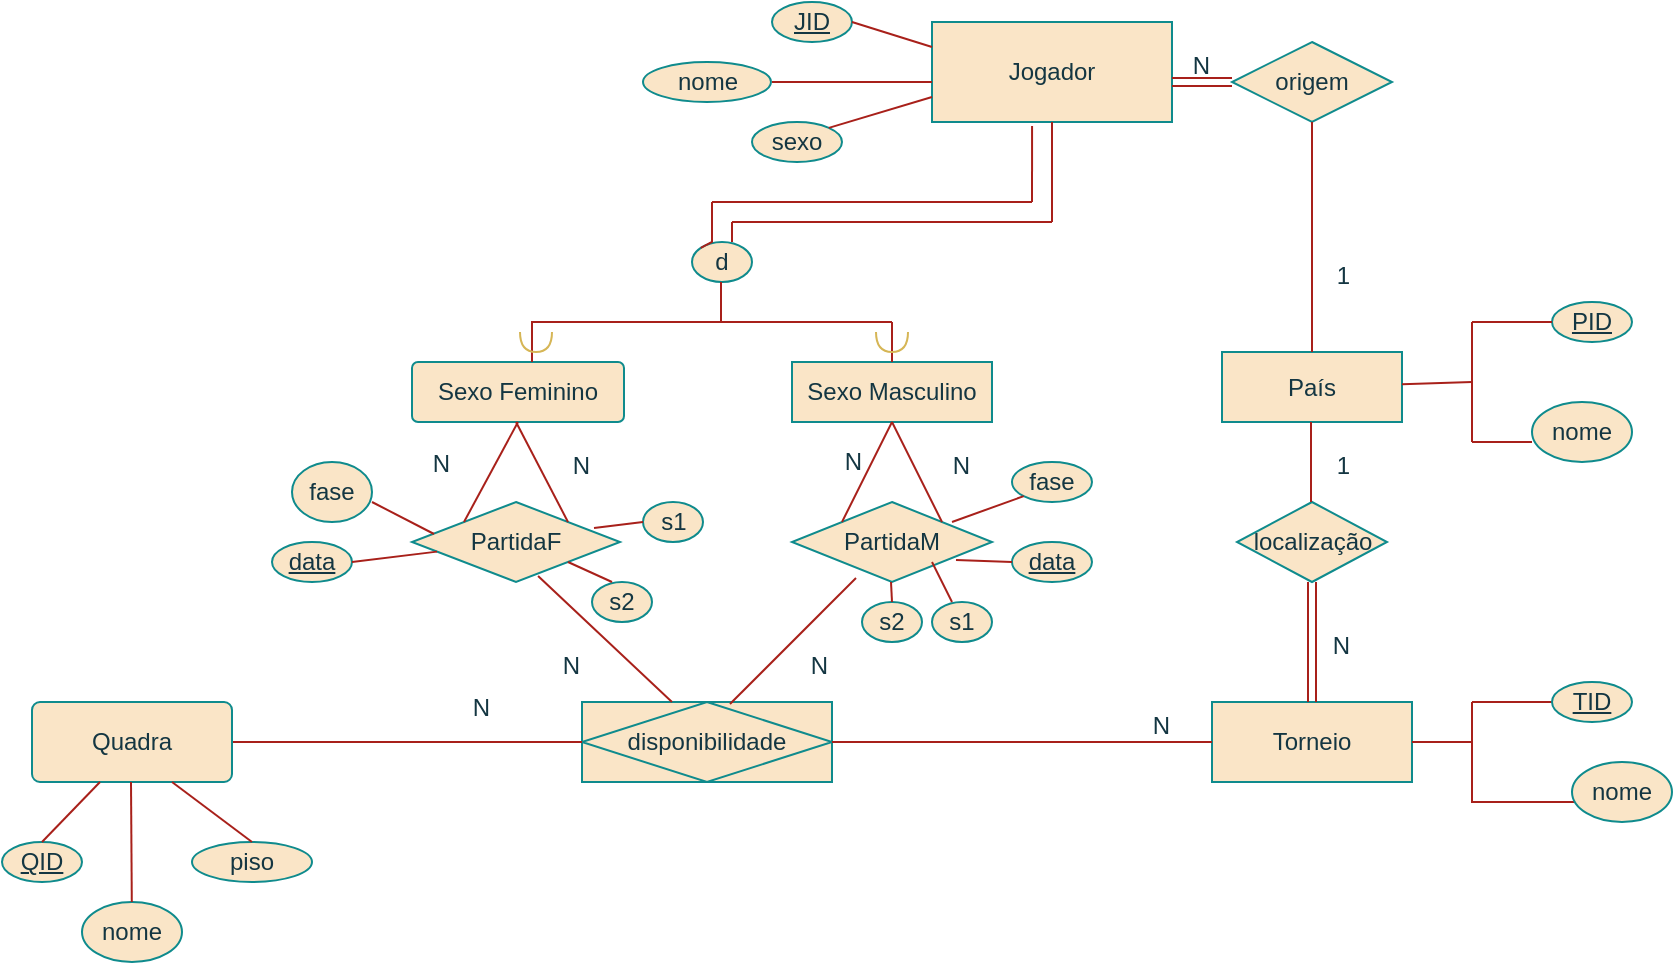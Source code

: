 <mxfile version="21.1.4" type="github">
  <diagram name="Página-1" id="AghEj03QkTi664Gbf3Q0">
    <mxGraphModel dx="874" dy="452" grid="1" gridSize="10" guides="1" tooltips="1" connect="1" arrows="1" fold="1" page="1" pageScale="1" pageWidth="827" pageHeight="1169" math="0" shadow="0">
      <root>
        <mxCell id="0" />
        <mxCell id="1" parent="0" />
        <mxCell id="u9Vryoz38K2hmvbxUxs4-1" value="Jogador" style="whiteSpace=wrap;html=1;align=center;labelBackgroundColor=none;fillColor=#FAE5C7;strokeColor=#0F8B8D;fontColor=#143642;" parent="1" vertex="1">
          <mxGeometry x="610" y="20" width="120" height="50" as="geometry" />
        </mxCell>
        <mxCell id="u9Vryoz38K2hmvbxUxs4-2" value="d" style="ellipse;whiteSpace=wrap;html=1;align=center;labelBackgroundColor=none;fillColor=#FAE5C7;strokeColor=#0F8B8D;fontColor=#143642;" parent="1" vertex="1">
          <mxGeometry x="490" y="130" width="30" height="20" as="geometry" />
        </mxCell>
        <mxCell id="u9Vryoz38K2hmvbxUxs4-3" value="" style="endArrow=none;html=1;rounded=0;entryX=0.417;entryY=1.04;entryDx=0;entryDy=0;entryPerimeter=0;labelBackgroundColor=none;strokeColor=#A8201A;fontColor=default;" parent="1" target="u9Vryoz38K2hmvbxUxs4-1" edge="1">
          <mxGeometry relative="1" as="geometry">
            <mxPoint x="660" y="110" as="sourcePoint" />
            <mxPoint x="662" y="70" as="targetPoint" />
          </mxGeometry>
        </mxCell>
        <mxCell id="u9Vryoz38K2hmvbxUxs4-4" value="" style="endArrow=none;html=1;rounded=0;labelBackgroundColor=none;strokeColor=#A8201A;fontColor=default;" parent="1" edge="1">
          <mxGeometry relative="1" as="geometry">
            <mxPoint x="500" y="110" as="sourcePoint" />
            <mxPoint x="660" y="110" as="targetPoint" />
          </mxGeometry>
        </mxCell>
        <mxCell id="u9Vryoz38K2hmvbxUxs4-5" value="" style="endArrow=none;html=1;rounded=0;entryX=0.5;entryY=1;entryDx=0;entryDy=0;labelBackgroundColor=none;strokeColor=#A8201A;fontColor=default;" parent="1" target="u9Vryoz38K2hmvbxUxs4-1" edge="1">
          <mxGeometry relative="1" as="geometry">
            <mxPoint x="670" y="120" as="sourcePoint" />
            <mxPoint x="780" y="160" as="targetPoint" />
          </mxGeometry>
        </mxCell>
        <mxCell id="u9Vryoz38K2hmvbxUxs4-6" value="" style="endArrow=none;html=1;rounded=0;labelBackgroundColor=none;strokeColor=#A8201A;fontColor=default;" parent="1" edge="1">
          <mxGeometry relative="1" as="geometry">
            <mxPoint x="510" y="120" as="sourcePoint" />
            <mxPoint x="670" y="120" as="targetPoint" />
          </mxGeometry>
        </mxCell>
        <mxCell id="u9Vryoz38K2hmvbxUxs4-8" value="" style="endArrow=none;html=1;rounded=0;entryX=0;entryY=0;entryDx=0;entryDy=0;labelBackgroundColor=none;strokeColor=#A8201A;fontColor=default;" parent="1" target="u9Vryoz38K2hmvbxUxs4-2" edge="1">
          <mxGeometry relative="1" as="geometry">
            <mxPoint x="500" y="110" as="sourcePoint" />
            <mxPoint x="570" y="110" as="targetPoint" />
            <Array as="points">
              <mxPoint x="500" y="130" />
            </Array>
          </mxGeometry>
        </mxCell>
        <mxCell id="u9Vryoz38K2hmvbxUxs4-9" value="" style="endArrow=none;html=1;rounded=0;labelBackgroundColor=none;strokeColor=#A8201A;fontColor=default;" parent="1" edge="1">
          <mxGeometry relative="1" as="geometry">
            <mxPoint x="510" y="120" as="sourcePoint" />
            <mxPoint x="510" y="130" as="targetPoint" />
          </mxGeometry>
        </mxCell>
        <mxCell id="u9Vryoz38K2hmvbxUxs4-11" value="Sexo Feminino" style="rounded=1;arcSize=10;whiteSpace=wrap;html=1;align=center;labelBackgroundColor=none;fillColor=#FAE5C7;strokeColor=#0F8B8D;fontColor=#143642;" parent="1" vertex="1">
          <mxGeometry x="350" y="190" width="106" height="30" as="geometry" />
        </mxCell>
        <mxCell id="u9Vryoz38K2hmvbxUxs4-12" value="Sexo Masculino" style="whiteSpace=wrap;html=1;align=center;labelBackgroundColor=none;fillColor=#FAE5C7;strokeColor=#0F8B8D;fontColor=#143642;" parent="1" vertex="1">
          <mxGeometry x="540" y="190" width="100" height="30" as="geometry" />
        </mxCell>
        <mxCell id="u9Vryoz38K2hmvbxUxs4-13" value="" style="endArrow=none;html=1;rounded=0;exitX=0.566;exitY=0;exitDx=0;exitDy=0;exitPerimeter=0;labelBackgroundColor=none;strokeColor=#A8201A;fontColor=default;" parent="1" source="u9Vryoz38K2hmvbxUxs4-11" edge="1">
          <mxGeometry relative="1" as="geometry">
            <mxPoint x="330" y="150" as="sourcePoint" />
            <mxPoint x="590" y="170" as="targetPoint" />
            <Array as="points">
              <mxPoint x="410" y="170" />
              <mxPoint x="590" y="170" />
            </Array>
          </mxGeometry>
        </mxCell>
        <mxCell id="u9Vryoz38K2hmvbxUxs4-14" value="" style="endArrow=none;html=1;rounded=0;entryX=0.5;entryY=0;entryDx=0;entryDy=0;labelBackgroundColor=none;strokeColor=#A8201A;fontColor=default;" parent="1" target="u9Vryoz38K2hmvbxUxs4-12" edge="1">
          <mxGeometry relative="1" as="geometry">
            <mxPoint x="590" y="170" as="sourcePoint" />
            <mxPoint x="559.5" y="190" as="targetPoint" />
          </mxGeometry>
        </mxCell>
        <mxCell id="u9Vryoz38K2hmvbxUxs4-16" value="" style="endArrow=none;html=1;rounded=0;labelBackgroundColor=none;strokeColor=#A8201A;fontColor=default;" parent="1" edge="1">
          <mxGeometry relative="1" as="geometry">
            <mxPoint x="504.5" y="150" as="sourcePoint" />
            <mxPoint x="504.5" y="170" as="targetPoint" />
          </mxGeometry>
        </mxCell>
        <mxCell id="u9Vryoz38K2hmvbxUxs4-23" value="PartidaF" style="shape=rhombus;perimeter=rhombusPerimeter;whiteSpace=wrap;html=1;align=center;labelBackgroundColor=none;fillColor=#FAE5C7;strokeColor=#0F8B8D;fontColor=#143642;" parent="1" vertex="1">
          <mxGeometry x="350" y="260" width="104" height="40" as="geometry" />
        </mxCell>
        <mxCell id="u9Vryoz38K2hmvbxUxs4-24" value="PartidaM" style="shape=rhombus;perimeter=rhombusPerimeter;whiteSpace=wrap;html=1;align=center;labelBackgroundColor=none;fillColor=#FAE5C7;strokeColor=#0F8B8D;fontColor=#143642;" parent="1" vertex="1">
          <mxGeometry x="540" y="260" width="100" height="40" as="geometry" />
        </mxCell>
        <mxCell id="u9Vryoz38K2hmvbxUxs4-26" value="" style="endArrow=none;html=1;rounded=0;exitX=0;exitY=0;exitDx=0;exitDy=0;labelBackgroundColor=none;strokeColor=#A8201A;fontColor=default;" parent="1" source="u9Vryoz38K2hmvbxUxs4-23" edge="1">
          <mxGeometry relative="1" as="geometry">
            <mxPoint x="130" y="320" as="sourcePoint" />
            <mxPoint x="403" y="220" as="targetPoint" />
          </mxGeometry>
        </mxCell>
        <mxCell id="u9Vryoz38K2hmvbxUxs4-27" value="N" style="resizable=0;html=1;whiteSpace=wrap;align=right;verticalAlign=bottom;labelBackgroundColor=none;fillColor=#FAE5C7;strokeColor=#0F8B8D;fontColor=#143642;" parent="u9Vryoz38K2hmvbxUxs4-26" connectable="0" vertex="1">
          <mxGeometry x="1" relative="1" as="geometry">
            <mxPoint x="-33" y="30" as="offset" />
          </mxGeometry>
        </mxCell>
        <mxCell id="u9Vryoz38K2hmvbxUxs4-29" value="" style="endArrow=none;html=1;rounded=0;entryX=1;entryY=0;entryDx=0;entryDy=0;labelBackgroundColor=none;strokeColor=#A8201A;fontColor=default;" parent="1" target="u9Vryoz38K2hmvbxUxs4-23" edge="1">
          <mxGeometry relative="1" as="geometry">
            <mxPoint x="402" y="220" as="sourcePoint" />
            <mxPoint x="450" y="270" as="targetPoint" />
          </mxGeometry>
        </mxCell>
        <mxCell id="u9Vryoz38K2hmvbxUxs4-30" value="N" style="resizable=0;html=1;whiteSpace=wrap;align=right;verticalAlign=bottom;labelBackgroundColor=none;fillColor=#FAE5C7;strokeColor=#0F8B8D;fontColor=#143642;" parent="u9Vryoz38K2hmvbxUxs4-29" connectable="0" vertex="1">
          <mxGeometry x="1" relative="1" as="geometry">
            <mxPoint x="12" y="-20" as="offset" />
          </mxGeometry>
        </mxCell>
        <mxCell id="u9Vryoz38K2hmvbxUxs4-32" value="" style="endArrow=none;html=1;rounded=0;exitX=0;exitY=0;exitDx=0;exitDy=0;labelBackgroundColor=none;strokeColor=#A8201A;fontColor=default;" parent="1" source="u9Vryoz38K2hmvbxUxs4-24" edge="1">
          <mxGeometry relative="1" as="geometry">
            <mxPoint x="440" y="340" as="sourcePoint" />
            <mxPoint x="590" y="220" as="targetPoint" />
            <Array as="points">
              <mxPoint x="590" y="220" />
            </Array>
          </mxGeometry>
        </mxCell>
        <mxCell id="u9Vryoz38K2hmvbxUxs4-33" value="N" style="resizable=0;html=1;whiteSpace=wrap;align=right;verticalAlign=bottom;labelBackgroundColor=none;fillColor=#FAE5C7;strokeColor=#0F8B8D;fontColor=#143642;" parent="u9Vryoz38K2hmvbxUxs4-32" connectable="0" vertex="1">
          <mxGeometry x="1" relative="1" as="geometry">
            <mxPoint x="-14" y="28" as="offset" />
          </mxGeometry>
        </mxCell>
        <mxCell id="u9Vryoz38K2hmvbxUxs4-34" value="" style="endArrow=none;html=1;rounded=0;entryX=1;entryY=0;entryDx=0;entryDy=0;labelBackgroundColor=none;strokeColor=#A8201A;fontColor=default;" parent="1" target="u9Vryoz38K2hmvbxUxs4-24" edge="1">
          <mxGeometry relative="1" as="geometry">
            <mxPoint x="590" y="220" as="sourcePoint" />
            <mxPoint x="630" y="250" as="targetPoint" />
          </mxGeometry>
        </mxCell>
        <mxCell id="u9Vryoz38K2hmvbxUxs4-35" value="N" style="resizable=0;html=1;whiteSpace=wrap;align=right;verticalAlign=bottom;labelBackgroundColor=none;fillColor=#FAE5C7;strokeColor=#0F8B8D;fontColor=#143642;" parent="u9Vryoz38K2hmvbxUxs4-34" connectable="0" vertex="1">
          <mxGeometry x="1" relative="1" as="geometry">
            <mxPoint x="15" y="-20" as="offset" />
          </mxGeometry>
        </mxCell>
        <mxCell id="u9Vryoz38K2hmvbxUxs4-36" value="disponibilidade" style="shape=associativeEntity;whiteSpace=wrap;html=1;align=center;labelBackgroundColor=none;fillColor=#FAE5C7;strokeColor=#0F8B8D;fontColor=#143642;" parent="1" vertex="1">
          <mxGeometry x="435" y="360" width="125" height="40" as="geometry" />
        </mxCell>
        <mxCell id="u9Vryoz38K2hmvbxUxs4-37" value="" style="endArrow=none;html=1;rounded=0;entryX=0.36;entryY=0;entryDx=0;entryDy=0;entryPerimeter=0;exitX=0.606;exitY=0.925;exitDx=0;exitDy=0;exitPerimeter=0;labelBackgroundColor=none;strokeColor=#A8201A;fontColor=default;" parent="1" source="u9Vryoz38K2hmvbxUxs4-23" target="u9Vryoz38K2hmvbxUxs4-36" edge="1">
          <mxGeometry relative="1" as="geometry">
            <mxPoint x="420" y="310" as="sourcePoint" />
            <mxPoint x="580" y="310" as="targetPoint" />
          </mxGeometry>
        </mxCell>
        <mxCell id="u9Vryoz38K2hmvbxUxs4-38" value="N" style="resizable=0;html=1;whiteSpace=wrap;align=right;verticalAlign=bottom;labelBackgroundColor=none;fillColor=#FAE5C7;strokeColor=#0F8B8D;fontColor=#143642;" parent="u9Vryoz38K2hmvbxUxs4-37" connectable="0" vertex="1">
          <mxGeometry x="1" relative="1" as="geometry">
            <mxPoint x="-45" y="-10" as="offset" />
          </mxGeometry>
        </mxCell>
        <mxCell id="u9Vryoz38K2hmvbxUxs4-39" value="" style="endArrow=none;html=1;rounded=0;entryX=0.32;entryY=0.95;entryDx=0;entryDy=0;entryPerimeter=0;exitX=0.592;exitY=0.025;exitDx=0;exitDy=0;exitPerimeter=0;labelBackgroundColor=none;strokeColor=#A8201A;fontColor=default;" parent="1" source="u9Vryoz38K2hmvbxUxs4-36" target="u9Vryoz38K2hmvbxUxs4-24" edge="1">
          <mxGeometry relative="1" as="geometry">
            <mxPoint x="500" y="330" as="sourcePoint" />
            <mxPoint x="660" y="330" as="targetPoint" />
          </mxGeometry>
        </mxCell>
        <mxCell id="u9Vryoz38K2hmvbxUxs4-40" value="N" style="resizable=0;html=1;whiteSpace=wrap;align=right;verticalAlign=bottom;labelBackgroundColor=none;fillColor=#FAE5C7;strokeColor=#0F8B8D;fontColor=#143642;" parent="u9Vryoz38K2hmvbxUxs4-39" connectable="0" vertex="1">
          <mxGeometry x="1" relative="1" as="geometry">
            <mxPoint x="-12" y="52" as="offset" />
          </mxGeometry>
        </mxCell>
        <mxCell id="u9Vryoz38K2hmvbxUxs4-42" value="Torneio" style="whiteSpace=wrap;html=1;align=center;labelBackgroundColor=none;fillColor=#FAE5C7;strokeColor=#0F8B8D;fontColor=#143642;" parent="1" vertex="1">
          <mxGeometry x="750" y="360" width="100" height="40" as="geometry" />
        </mxCell>
        <mxCell id="u9Vryoz38K2hmvbxUxs4-43" value="" style="endArrow=none;html=1;rounded=0;entryX=0;entryY=0.5;entryDx=0;entryDy=0;labelBackgroundColor=none;strokeColor=#A8201A;fontColor=default;" parent="1" source="u9Vryoz38K2hmvbxUxs4-41" target="u9Vryoz38K2hmvbxUxs4-36" edge="1">
          <mxGeometry relative="1" as="geometry">
            <mxPoint x="220" y="380" as="sourcePoint" />
            <mxPoint x="405" y="379.5" as="targetPoint" />
          </mxGeometry>
        </mxCell>
        <mxCell id="u9Vryoz38K2hmvbxUxs4-44" value="N" style="resizable=0;html=1;whiteSpace=wrap;align=right;verticalAlign=bottom;labelBackgroundColor=none;fillColor=#FAE5C7;strokeColor=#0F8B8D;fontColor=#143642;" parent="u9Vryoz38K2hmvbxUxs4-43" connectable="0" vertex="1">
          <mxGeometry x="1" relative="1" as="geometry">
            <mxPoint x="-45" y="-9" as="offset" />
          </mxGeometry>
        </mxCell>
        <mxCell id="u9Vryoz38K2hmvbxUxs4-45" value="" style="endArrow=none;html=1;rounded=0;entryX=0;entryY=0.5;entryDx=0;entryDy=0;labelBackgroundColor=none;strokeColor=#A8201A;fontColor=default;" parent="1" target="u9Vryoz38K2hmvbxUxs4-42" edge="1">
          <mxGeometry relative="1" as="geometry">
            <mxPoint x="560" y="380" as="sourcePoint" />
            <mxPoint x="650" y="380" as="targetPoint" />
          </mxGeometry>
        </mxCell>
        <mxCell id="u9Vryoz38K2hmvbxUxs4-46" value="N" style="resizable=0;html=1;whiteSpace=wrap;align=right;verticalAlign=bottom;labelBackgroundColor=none;fillColor=#FAE5C7;strokeColor=#0F8B8D;fontColor=#143642;" parent="u9Vryoz38K2hmvbxUxs4-45" connectable="0" vertex="1">
          <mxGeometry x="1" relative="1" as="geometry">
            <mxPoint x="-20" as="offset" />
          </mxGeometry>
        </mxCell>
        <mxCell id="u9Vryoz38K2hmvbxUxs4-41" value="Quadra" style="rounded=1;arcSize=10;whiteSpace=wrap;html=1;align=center;labelBackgroundColor=none;fillColor=#FAE5C7;strokeColor=#0F8B8D;fontColor=#143642;" parent="1" vertex="1">
          <mxGeometry x="160" y="360" width="100" height="40" as="geometry" />
        </mxCell>
        <mxCell id="u9Vryoz38K2hmvbxUxs4-49" value="origem" style="shape=rhombus;perimeter=rhombusPerimeter;whiteSpace=wrap;html=1;align=center;labelBackgroundColor=none;fillColor=#FAE5C7;strokeColor=#0F8B8D;fontColor=#143642;" parent="1" vertex="1">
          <mxGeometry x="760" y="30" width="80" height="40" as="geometry" />
        </mxCell>
        <mxCell id="u9Vryoz38K2hmvbxUxs4-50" value="País" style="whiteSpace=wrap;html=1;align=center;labelBackgroundColor=none;fillColor=#FAE5C7;strokeColor=#0F8B8D;fontColor=#143642;" parent="1" vertex="1">
          <mxGeometry x="755" y="185" width="90" height="35" as="geometry" />
        </mxCell>
        <mxCell id="u9Vryoz38K2hmvbxUxs4-51" value="localização" style="shape=rhombus;perimeter=rhombusPerimeter;whiteSpace=wrap;html=1;align=center;labelBackgroundColor=none;fillColor=#FAE5C7;strokeColor=#0F8B8D;fontColor=#143642;" parent="1" vertex="1">
          <mxGeometry x="762.5" y="260" width="75" height="40" as="geometry" />
        </mxCell>
        <mxCell id="u9Vryoz38K2hmvbxUxs4-57" value="" style="endArrow=none;html=1;rounded=0;exitX=0.5;exitY=1;exitDx=0;exitDy=0;entryX=0.5;entryY=0;entryDx=0;entryDy=0;labelBackgroundColor=none;strokeColor=#A8201A;fontColor=default;" parent="1" source="u9Vryoz38K2hmvbxUxs4-49" target="u9Vryoz38K2hmvbxUxs4-50" edge="1">
          <mxGeometry relative="1" as="geometry">
            <mxPoint x="800" y="110" as="sourcePoint" />
            <mxPoint x="800" y="180" as="targetPoint" />
          </mxGeometry>
        </mxCell>
        <mxCell id="u9Vryoz38K2hmvbxUxs4-58" value="1" style="resizable=0;html=1;whiteSpace=wrap;align=right;verticalAlign=bottom;labelBackgroundColor=none;fillColor=#FAE5C7;strokeColor=#0F8B8D;fontColor=#143642;" parent="u9Vryoz38K2hmvbxUxs4-57" connectable="0" vertex="1">
          <mxGeometry x="1" relative="1" as="geometry">
            <mxPoint x="20" y="-30" as="offset" />
          </mxGeometry>
        </mxCell>
        <mxCell id="u9Vryoz38K2hmvbxUxs4-59" value="" style="shape=link;html=1;rounded=0;entryX=0;entryY=0.5;entryDx=0;entryDy=0;labelBackgroundColor=none;strokeColor=#A8201A;fontColor=default;" parent="1" target="u9Vryoz38K2hmvbxUxs4-49" edge="1">
          <mxGeometry relative="1" as="geometry">
            <mxPoint x="730" y="50" as="sourcePoint" />
            <mxPoint x="890" y="50" as="targetPoint" />
          </mxGeometry>
        </mxCell>
        <mxCell id="u9Vryoz38K2hmvbxUxs4-60" value="N" style="resizable=0;html=1;whiteSpace=wrap;align=right;verticalAlign=bottom;labelBackgroundColor=none;fillColor=#FAE5C7;strokeColor=#0F8B8D;fontColor=#143642;" parent="u9Vryoz38K2hmvbxUxs4-59" connectable="0" vertex="1">
          <mxGeometry x="1" relative="1" as="geometry">
            <mxPoint x="-10" as="offset" />
          </mxGeometry>
        </mxCell>
        <mxCell id="u9Vryoz38K2hmvbxUxs4-65" value="" style="endArrow=none;html=1;rounded=0;labelBackgroundColor=none;strokeColor=#A8201A;fontColor=default;" parent="1" edge="1">
          <mxGeometry relative="1" as="geometry">
            <mxPoint x="799.5" y="220" as="sourcePoint" />
            <mxPoint x="799.5" y="260" as="targetPoint" />
          </mxGeometry>
        </mxCell>
        <mxCell id="u9Vryoz38K2hmvbxUxs4-66" value="1" style="resizable=0;html=1;whiteSpace=wrap;align=right;verticalAlign=bottom;labelBackgroundColor=none;fillColor=#FAE5C7;strokeColor=#0F8B8D;fontColor=#143642;" parent="u9Vryoz38K2hmvbxUxs4-65" connectable="0" vertex="1">
          <mxGeometry x="1" relative="1" as="geometry">
            <mxPoint x="21" y="-10" as="offset" />
          </mxGeometry>
        </mxCell>
        <mxCell id="u9Vryoz38K2hmvbxUxs4-67" value="" style="shape=link;html=1;rounded=0;entryX=0.5;entryY=0;entryDx=0;entryDy=0;exitX=0.5;exitY=1;exitDx=0;exitDy=0;labelBackgroundColor=none;strokeColor=#A8201A;fontColor=default;" parent="1" source="u9Vryoz38K2hmvbxUxs4-51" target="u9Vryoz38K2hmvbxUxs4-42" edge="1">
          <mxGeometry relative="1" as="geometry">
            <mxPoint x="820" y="330" as="sourcePoint" />
            <mxPoint x="980" y="330" as="targetPoint" />
          </mxGeometry>
        </mxCell>
        <mxCell id="u9Vryoz38K2hmvbxUxs4-68" value="N" style="resizable=0;html=1;whiteSpace=wrap;align=right;verticalAlign=bottom;labelBackgroundColor=none;fillColor=#FAE5C7;strokeColor=#0F8B8D;fontColor=#143642;" parent="u9Vryoz38K2hmvbxUxs4-67" connectable="0" vertex="1">
          <mxGeometry x="1" relative="1" as="geometry">
            <mxPoint x="20" y="-20" as="offset" />
          </mxGeometry>
        </mxCell>
        <mxCell id="u9Vryoz38K2hmvbxUxs4-69" value="JID" style="ellipse;whiteSpace=wrap;html=1;align=center;fontStyle=4;labelBackgroundColor=none;fillColor=#FAE5C7;strokeColor=#0F8B8D;fontColor=#143642;" parent="1" vertex="1">
          <mxGeometry x="530" y="10" width="40" height="20" as="geometry" />
        </mxCell>
        <mxCell id="u9Vryoz38K2hmvbxUxs4-70" value="nome" style="ellipse;whiteSpace=wrap;html=1;align=center;labelBackgroundColor=none;fillColor=#FAE5C7;strokeColor=#0F8B8D;fontColor=#143642;" parent="1" vertex="1">
          <mxGeometry x="465.5" y="40" width="64" height="20" as="geometry" />
        </mxCell>
        <mxCell id="u9Vryoz38K2hmvbxUxs4-71" value="sexo" style="ellipse;whiteSpace=wrap;html=1;align=center;direction=south;labelBackgroundColor=none;fillColor=#FAE5C7;strokeColor=#0F8B8D;fontColor=#143642;" parent="1" vertex="1">
          <mxGeometry x="520" y="70" width="45" height="20" as="geometry" />
        </mxCell>
        <mxCell id="u9Vryoz38K2hmvbxUxs4-72" value="" style="endArrow=none;html=1;rounded=0;labelBackgroundColor=none;strokeColor=#A8201A;fontColor=default;" parent="1" edge="1">
          <mxGeometry relative="1" as="geometry">
            <mxPoint x="530" y="50" as="sourcePoint" />
            <mxPoint x="610" y="50" as="targetPoint" />
          </mxGeometry>
        </mxCell>
        <mxCell id="u9Vryoz38K2hmvbxUxs4-73" value="" style="endArrow=none;html=1;rounded=0;entryX=0;entryY=0.75;entryDx=0;entryDy=0;exitX=0;exitY=0;exitDx=0;exitDy=0;labelBackgroundColor=none;strokeColor=#A8201A;fontColor=default;" parent="1" source="u9Vryoz38K2hmvbxUxs4-71" target="u9Vryoz38K2hmvbxUxs4-1" edge="1">
          <mxGeometry relative="1" as="geometry">
            <mxPoint x="560" y="70" as="sourcePoint" />
            <mxPoint x="720" y="80" as="targetPoint" />
          </mxGeometry>
        </mxCell>
        <mxCell id="u9Vryoz38K2hmvbxUxs4-76" value="" style="endArrow=none;html=1;rounded=0;entryX=0;entryY=0.25;entryDx=0;entryDy=0;labelBackgroundColor=none;strokeColor=#A8201A;fontColor=default;" parent="1" target="u9Vryoz38K2hmvbxUxs4-1" edge="1">
          <mxGeometry relative="1" as="geometry">
            <mxPoint x="570" y="20" as="sourcePoint" />
            <mxPoint x="730" y="20" as="targetPoint" />
          </mxGeometry>
        </mxCell>
        <mxCell id="u9Vryoz38K2hmvbxUxs4-77" value="PID" style="ellipse;whiteSpace=wrap;html=1;align=center;fontStyle=4;labelBackgroundColor=none;fillColor=#FAE5C7;strokeColor=#0F8B8D;fontColor=#143642;" parent="1" vertex="1">
          <mxGeometry x="920" y="160" width="40" height="20" as="geometry" />
        </mxCell>
        <mxCell id="u9Vryoz38K2hmvbxUxs4-78" value="nome" style="ellipse;whiteSpace=wrap;html=1;align=center;labelBackgroundColor=none;fillColor=#FAE5C7;strokeColor=#0F8B8D;fontColor=#143642;" parent="1" vertex="1">
          <mxGeometry x="910" y="210" width="50" height="30" as="geometry" />
        </mxCell>
        <mxCell id="u9Vryoz38K2hmvbxUxs4-80" value="" style="endArrow=none;html=1;rounded=0;labelBackgroundColor=none;strokeColor=#A8201A;fontColor=default;" parent="1" source="u9Vryoz38K2hmvbxUxs4-50" edge="1">
          <mxGeometry relative="1" as="geometry">
            <mxPoint x="845" y="202.5" as="sourcePoint" />
            <mxPoint x="880" y="200" as="targetPoint" />
          </mxGeometry>
        </mxCell>
        <mxCell id="u9Vryoz38K2hmvbxUxs4-82" value="" style="endArrow=none;html=1;rounded=0;labelBackgroundColor=none;strokeColor=#A8201A;fontColor=default;" parent="1" edge="1">
          <mxGeometry relative="1" as="geometry">
            <mxPoint x="880" y="170" as="sourcePoint" />
            <mxPoint x="880" y="230" as="targetPoint" />
          </mxGeometry>
        </mxCell>
        <mxCell id="u9Vryoz38K2hmvbxUxs4-83" value="" style="endArrow=none;html=1;rounded=0;entryX=0;entryY=0.5;entryDx=0;entryDy=0;labelBackgroundColor=none;strokeColor=#A8201A;fontColor=default;" parent="1" target="u9Vryoz38K2hmvbxUxs4-77" edge="1">
          <mxGeometry relative="1" as="geometry">
            <mxPoint x="880" y="170" as="sourcePoint" />
            <mxPoint x="1010" y="170" as="targetPoint" />
          </mxGeometry>
        </mxCell>
        <mxCell id="u9Vryoz38K2hmvbxUxs4-84" value="" style="endArrow=none;html=1;rounded=0;labelBackgroundColor=none;strokeColor=#A8201A;fontColor=default;" parent="1" edge="1">
          <mxGeometry relative="1" as="geometry">
            <mxPoint x="880" y="230" as="sourcePoint" />
            <mxPoint x="910" y="230" as="targetPoint" />
          </mxGeometry>
        </mxCell>
        <mxCell id="u9Vryoz38K2hmvbxUxs4-87" value="" style="endArrow=none;html=1;rounded=0;strokeColor=#A8201A;fontColor=#143642;fillColor=#FAE5C7;" parent="1" edge="1">
          <mxGeometry relative="1" as="geometry">
            <mxPoint x="850" y="380" as="sourcePoint" />
            <mxPoint x="880" y="380" as="targetPoint" />
          </mxGeometry>
        </mxCell>
        <mxCell id="u9Vryoz38K2hmvbxUxs4-89" value="" style="endArrow=none;html=1;rounded=0;strokeColor=#A8201A;fontColor=#143642;fillColor=#FAE5C7;" parent="1" edge="1">
          <mxGeometry relative="1" as="geometry">
            <mxPoint x="880" y="360" as="sourcePoint" />
            <mxPoint x="920" y="360" as="targetPoint" />
          </mxGeometry>
        </mxCell>
        <mxCell id="u9Vryoz38K2hmvbxUxs4-90" value="" style="endArrow=none;html=1;rounded=0;strokeColor=#A8201A;fontColor=#143642;fillColor=#FAE5C7;" parent="1" edge="1">
          <mxGeometry relative="1" as="geometry">
            <mxPoint x="880" y="405" as="sourcePoint" />
            <mxPoint x="940" y="410" as="targetPoint" />
            <Array as="points">
              <mxPoint x="880" y="410" />
            </Array>
          </mxGeometry>
        </mxCell>
        <mxCell id="u9Vryoz38K2hmvbxUxs4-92" value="TID" style="ellipse;whiteSpace=wrap;html=1;align=center;fontStyle=4;strokeColor=#0F8B8D;fontColor=#143642;fillColor=#FAE5C7;" parent="1" vertex="1">
          <mxGeometry x="920" y="350" width="40" height="20" as="geometry" />
        </mxCell>
        <mxCell id="u9Vryoz38K2hmvbxUxs4-94" value="nome" style="ellipse;whiteSpace=wrap;html=1;align=center;strokeColor=#0F8B8D;fontColor=#143642;fillColor=#FAE5C7;" parent="1" vertex="1">
          <mxGeometry x="930" y="390" width="50" height="30" as="geometry" />
        </mxCell>
        <mxCell id="u9Vryoz38K2hmvbxUxs4-95" value="" style="endArrow=none;html=1;rounded=0;strokeColor=#A8201A;fontColor=#143642;fillColor=#FAE5C7;" parent="1" edge="1">
          <mxGeometry relative="1" as="geometry">
            <mxPoint x="880" y="360" as="sourcePoint" />
            <mxPoint x="880" y="410" as="targetPoint" />
          </mxGeometry>
        </mxCell>
        <mxCell id="u9Vryoz38K2hmvbxUxs4-97" value="QID" style="ellipse;whiteSpace=wrap;html=1;align=center;fontStyle=4;strokeColor=#0F8B8D;fontColor=#143642;fillColor=#FAE5C7;" parent="1" vertex="1">
          <mxGeometry x="145" y="430" width="40" height="20" as="geometry" />
        </mxCell>
        <mxCell id="u9Vryoz38K2hmvbxUxs4-98" value="nome" style="ellipse;whiteSpace=wrap;html=1;align=center;strokeColor=#0F8B8D;fontColor=#143642;fillColor=#FAE5C7;" parent="1" vertex="1">
          <mxGeometry x="185" y="460" width="50" height="30" as="geometry" />
        </mxCell>
        <mxCell id="u9Vryoz38K2hmvbxUxs4-99" value="piso" style="ellipse;whiteSpace=wrap;html=1;align=center;strokeColor=#0F8B8D;fontColor=#143642;fillColor=#FAE5C7;" parent="1" vertex="1">
          <mxGeometry x="240" y="430" width="60" height="20" as="geometry" />
        </mxCell>
        <mxCell id="u9Vryoz38K2hmvbxUxs4-100" value="" style="endArrow=none;html=1;rounded=0;strokeColor=#A8201A;fontColor=#143642;fillColor=#FAE5C7;" parent="1" target="u9Vryoz38K2hmvbxUxs4-98" edge="1">
          <mxGeometry relative="1" as="geometry">
            <mxPoint x="209.5" y="400" as="sourcePoint" />
            <mxPoint x="209.5" y="440" as="targetPoint" />
          </mxGeometry>
        </mxCell>
        <mxCell id="u9Vryoz38K2hmvbxUxs4-101" value="" style="endArrow=none;html=1;rounded=0;strokeColor=#A8201A;fontColor=#143642;fillColor=#FAE5C7;" parent="1" edge="1">
          <mxGeometry relative="1" as="geometry">
            <mxPoint x="230" y="400" as="sourcePoint" />
            <mxPoint x="270" y="430" as="targetPoint" />
          </mxGeometry>
        </mxCell>
        <mxCell id="u9Vryoz38K2hmvbxUxs4-102" value="" style="endArrow=none;html=1;rounded=0;strokeColor=#A8201A;fontColor=#143642;fillColor=#FAE5C7;exitX=0.5;exitY=0;exitDx=0;exitDy=0;" parent="1" source="u9Vryoz38K2hmvbxUxs4-97" edge="1">
          <mxGeometry relative="1" as="geometry">
            <mxPoint x="170" y="420" as="sourcePoint" />
            <mxPoint x="194" y="400" as="targetPoint" />
          </mxGeometry>
        </mxCell>
        <mxCell id="u9Vryoz38K2hmvbxUxs4-103" value="fase" style="ellipse;whiteSpace=wrap;html=1;align=center;strokeColor=#0F8B8D;fontColor=#143642;fillColor=#FAE5C7;" parent="1" vertex="1">
          <mxGeometry x="290" y="240" width="40" height="30" as="geometry" />
        </mxCell>
        <mxCell id="u9Vryoz38K2hmvbxUxs4-104" value="s1" style="ellipse;whiteSpace=wrap;html=1;align=center;strokeColor=#0F8B8D;fontColor=#143642;fillColor=#FAE5C7;" parent="1" vertex="1">
          <mxGeometry x="465.5" y="260" width="30" height="20" as="geometry" />
        </mxCell>
        <mxCell id="u9Vryoz38K2hmvbxUxs4-105" value="s2" style="ellipse;whiteSpace=wrap;html=1;align=center;strokeColor=#0F8B8D;fontColor=#143642;fillColor=#FAE5C7;" parent="1" vertex="1">
          <mxGeometry x="440" y="300" width="30" height="20" as="geometry" />
        </mxCell>
        <mxCell id="u9Vryoz38K2hmvbxUxs4-106" value="data" style="ellipse;whiteSpace=wrap;html=1;align=center;fontStyle=4;strokeColor=#0F8B8D;fontColor=#143642;fillColor=#FAE5C7;" parent="1" vertex="1">
          <mxGeometry x="280" y="280" width="40" height="20" as="geometry" />
        </mxCell>
        <mxCell id="u9Vryoz38K2hmvbxUxs4-108" value="fase" style="ellipse;whiteSpace=wrap;html=1;align=center;strokeColor=#0F8B8D;fontColor=#143642;fillColor=#FAE5C7;" parent="1" vertex="1">
          <mxGeometry x="650" y="240" width="40" height="20" as="geometry" />
        </mxCell>
        <mxCell id="u9Vryoz38K2hmvbxUxs4-109" value="data" style="ellipse;whiteSpace=wrap;html=1;align=center;fontStyle=4;strokeColor=#0F8B8D;fontColor=#143642;fillColor=#FAE5C7;" parent="1" vertex="1">
          <mxGeometry x="650" y="280" width="40" height="20" as="geometry" />
        </mxCell>
        <mxCell id="u9Vryoz38K2hmvbxUxs4-110" value="s1" style="ellipse;whiteSpace=wrap;html=1;align=center;strokeColor=#0F8B8D;fontColor=#143642;fillColor=#FAE5C7;" parent="1" vertex="1">
          <mxGeometry x="610" y="310" width="30" height="20" as="geometry" />
        </mxCell>
        <mxCell id="u9Vryoz38K2hmvbxUxs4-111" value="s2" style="ellipse;whiteSpace=wrap;html=1;align=center;strokeColor=#0F8B8D;fontColor=#143642;fillColor=#FAE5C7;" parent="1" vertex="1">
          <mxGeometry x="575" y="310" width="30" height="20" as="geometry" />
        </mxCell>
        <mxCell id="u9Vryoz38K2hmvbxUxs4-112" value="" style="endArrow=none;html=1;rounded=0;strokeColor=#A8201A;fontColor=#143642;fillColor=#FAE5C7;entryX=0.106;entryY=0.4;entryDx=0;entryDy=0;entryPerimeter=0;" parent="1" target="u9Vryoz38K2hmvbxUxs4-23" edge="1">
          <mxGeometry relative="1" as="geometry">
            <mxPoint x="330" y="260" as="sourcePoint" />
            <mxPoint x="360" y="280" as="targetPoint" />
          </mxGeometry>
        </mxCell>
        <mxCell id="u9Vryoz38K2hmvbxUxs4-113" value="" style="endArrow=none;html=1;rounded=0;strokeColor=#A8201A;fontColor=#143642;fillColor=#FAE5C7;exitX=1;exitY=0.5;exitDx=0;exitDy=0;" parent="1" source="u9Vryoz38K2hmvbxUxs4-106" target="u9Vryoz38K2hmvbxUxs4-23" edge="1">
          <mxGeometry relative="1" as="geometry">
            <mxPoint x="310" y="290" as="sourcePoint" />
            <mxPoint x="470" y="290" as="targetPoint" />
          </mxGeometry>
        </mxCell>
        <mxCell id="u9Vryoz38K2hmvbxUxs4-114" value="" style="endArrow=none;html=1;rounded=0;strokeColor=#A8201A;fontColor=#143642;fillColor=#FAE5C7;entryX=0;entryY=0.5;entryDx=0;entryDy=0;exitX=0.875;exitY=0.325;exitDx=0;exitDy=0;exitPerimeter=0;" parent="1" source="u9Vryoz38K2hmvbxUxs4-23" target="u9Vryoz38K2hmvbxUxs4-104" edge="1">
          <mxGeometry relative="1" as="geometry">
            <mxPoint x="440" y="280" as="sourcePoint" />
            <mxPoint x="590" y="280" as="targetPoint" />
          </mxGeometry>
        </mxCell>
        <mxCell id="u9Vryoz38K2hmvbxUxs4-115" value="" style="endArrow=none;html=1;rounded=0;strokeColor=#A8201A;fontColor=#143642;fillColor=#FAE5C7;exitX=1;exitY=1;exitDx=0;exitDy=0;" parent="1" source="u9Vryoz38K2hmvbxUxs4-23" edge="1">
          <mxGeometry relative="1" as="geometry">
            <mxPoint x="430" y="300" as="sourcePoint" />
            <mxPoint x="450" y="300" as="targetPoint" />
          </mxGeometry>
        </mxCell>
        <mxCell id="u9Vryoz38K2hmvbxUxs4-117" value="" style="endArrow=none;html=1;rounded=0;strokeColor=#A8201A;fontColor=#143642;fillColor=#FAE5C7;entryX=0;entryY=1;entryDx=0;entryDy=0;" parent="1" target="u9Vryoz38K2hmvbxUxs4-108" edge="1">
          <mxGeometry relative="1" as="geometry">
            <mxPoint x="620" y="270" as="sourcePoint" />
            <mxPoint x="650" y="260" as="targetPoint" />
          </mxGeometry>
        </mxCell>
        <mxCell id="u9Vryoz38K2hmvbxUxs4-118" value="" style="endArrow=none;html=1;rounded=0;strokeColor=#A8201A;fontColor=#143642;fillColor=#FAE5C7;entryX=0;entryY=0.5;entryDx=0;entryDy=0;exitX=0.82;exitY=0.725;exitDx=0;exitDy=0;exitPerimeter=0;" parent="1" source="u9Vryoz38K2hmvbxUxs4-24" target="u9Vryoz38K2hmvbxUxs4-109" edge="1">
          <mxGeometry relative="1" as="geometry">
            <mxPoint x="620" y="290" as="sourcePoint" />
            <mxPoint x="780" y="290" as="targetPoint" />
          </mxGeometry>
        </mxCell>
        <mxCell id="u9Vryoz38K2hmvbxUxs4-119" value="" style="endArrow=none;html=1;rounded=0;strokeColor=#A8201A;fontColor=#143642;fillColor=#FAE5C7;" parent="1" edge="1">
          <mxGeometry relative="1" as="geometry">
            <mxPoint x="610" y="290" as="sourcePoint" />
            <mxPoint x="620" y="310" as="targetPoint" />
          </mxGeometry>
        </mxCell>
        <mxCell id="u9Vryoz38K2hmvbxUxs4-120" value="" style="endArrow=none;html=1;rounded=0;strokeColor=#A8201A;fontColor=#143642;fillColor=#FAE5C7;" parent="1" edge="1">
          <mxGeometry relative="1" as="geometry">
            <mxPoint x="589.5" y="300" as="sourcePoint" />
            <mxPoint x="590" y="310" as="targetPoint" />
          </mxGeometry>
        </mxCell>
        <mxCell id="4p4YY9xi8KeavnN0tyDz-1" value="" style="shape=requiredInterface;html=1;verticalLabelPosition=bottom;sketch=0;direction=south;fillColor=#fff2cc;strokeColor=#d6b656;" vertex="1" parent="1">
          <mxGeometry x="404" y="175" width="16" height="10" as="geometry" />
        </mxCell>
        <mxCell id="4p4YY9xi8KeavnN0tyDz-2" value="" style="shape=requiredInterface;html=1;verticalLabelPosition=bottom;sketch=0;direction=south;fillColor=#fff2cc;strokeColor=#d6b656;" vertex="1" parent="1">
          <mxGeometry x="582" y="175" width="16" height="10" as="geometry" />
        </mxCell>
      </root>
    </mxGraphModel>
  </diagram>
</mxfile>
